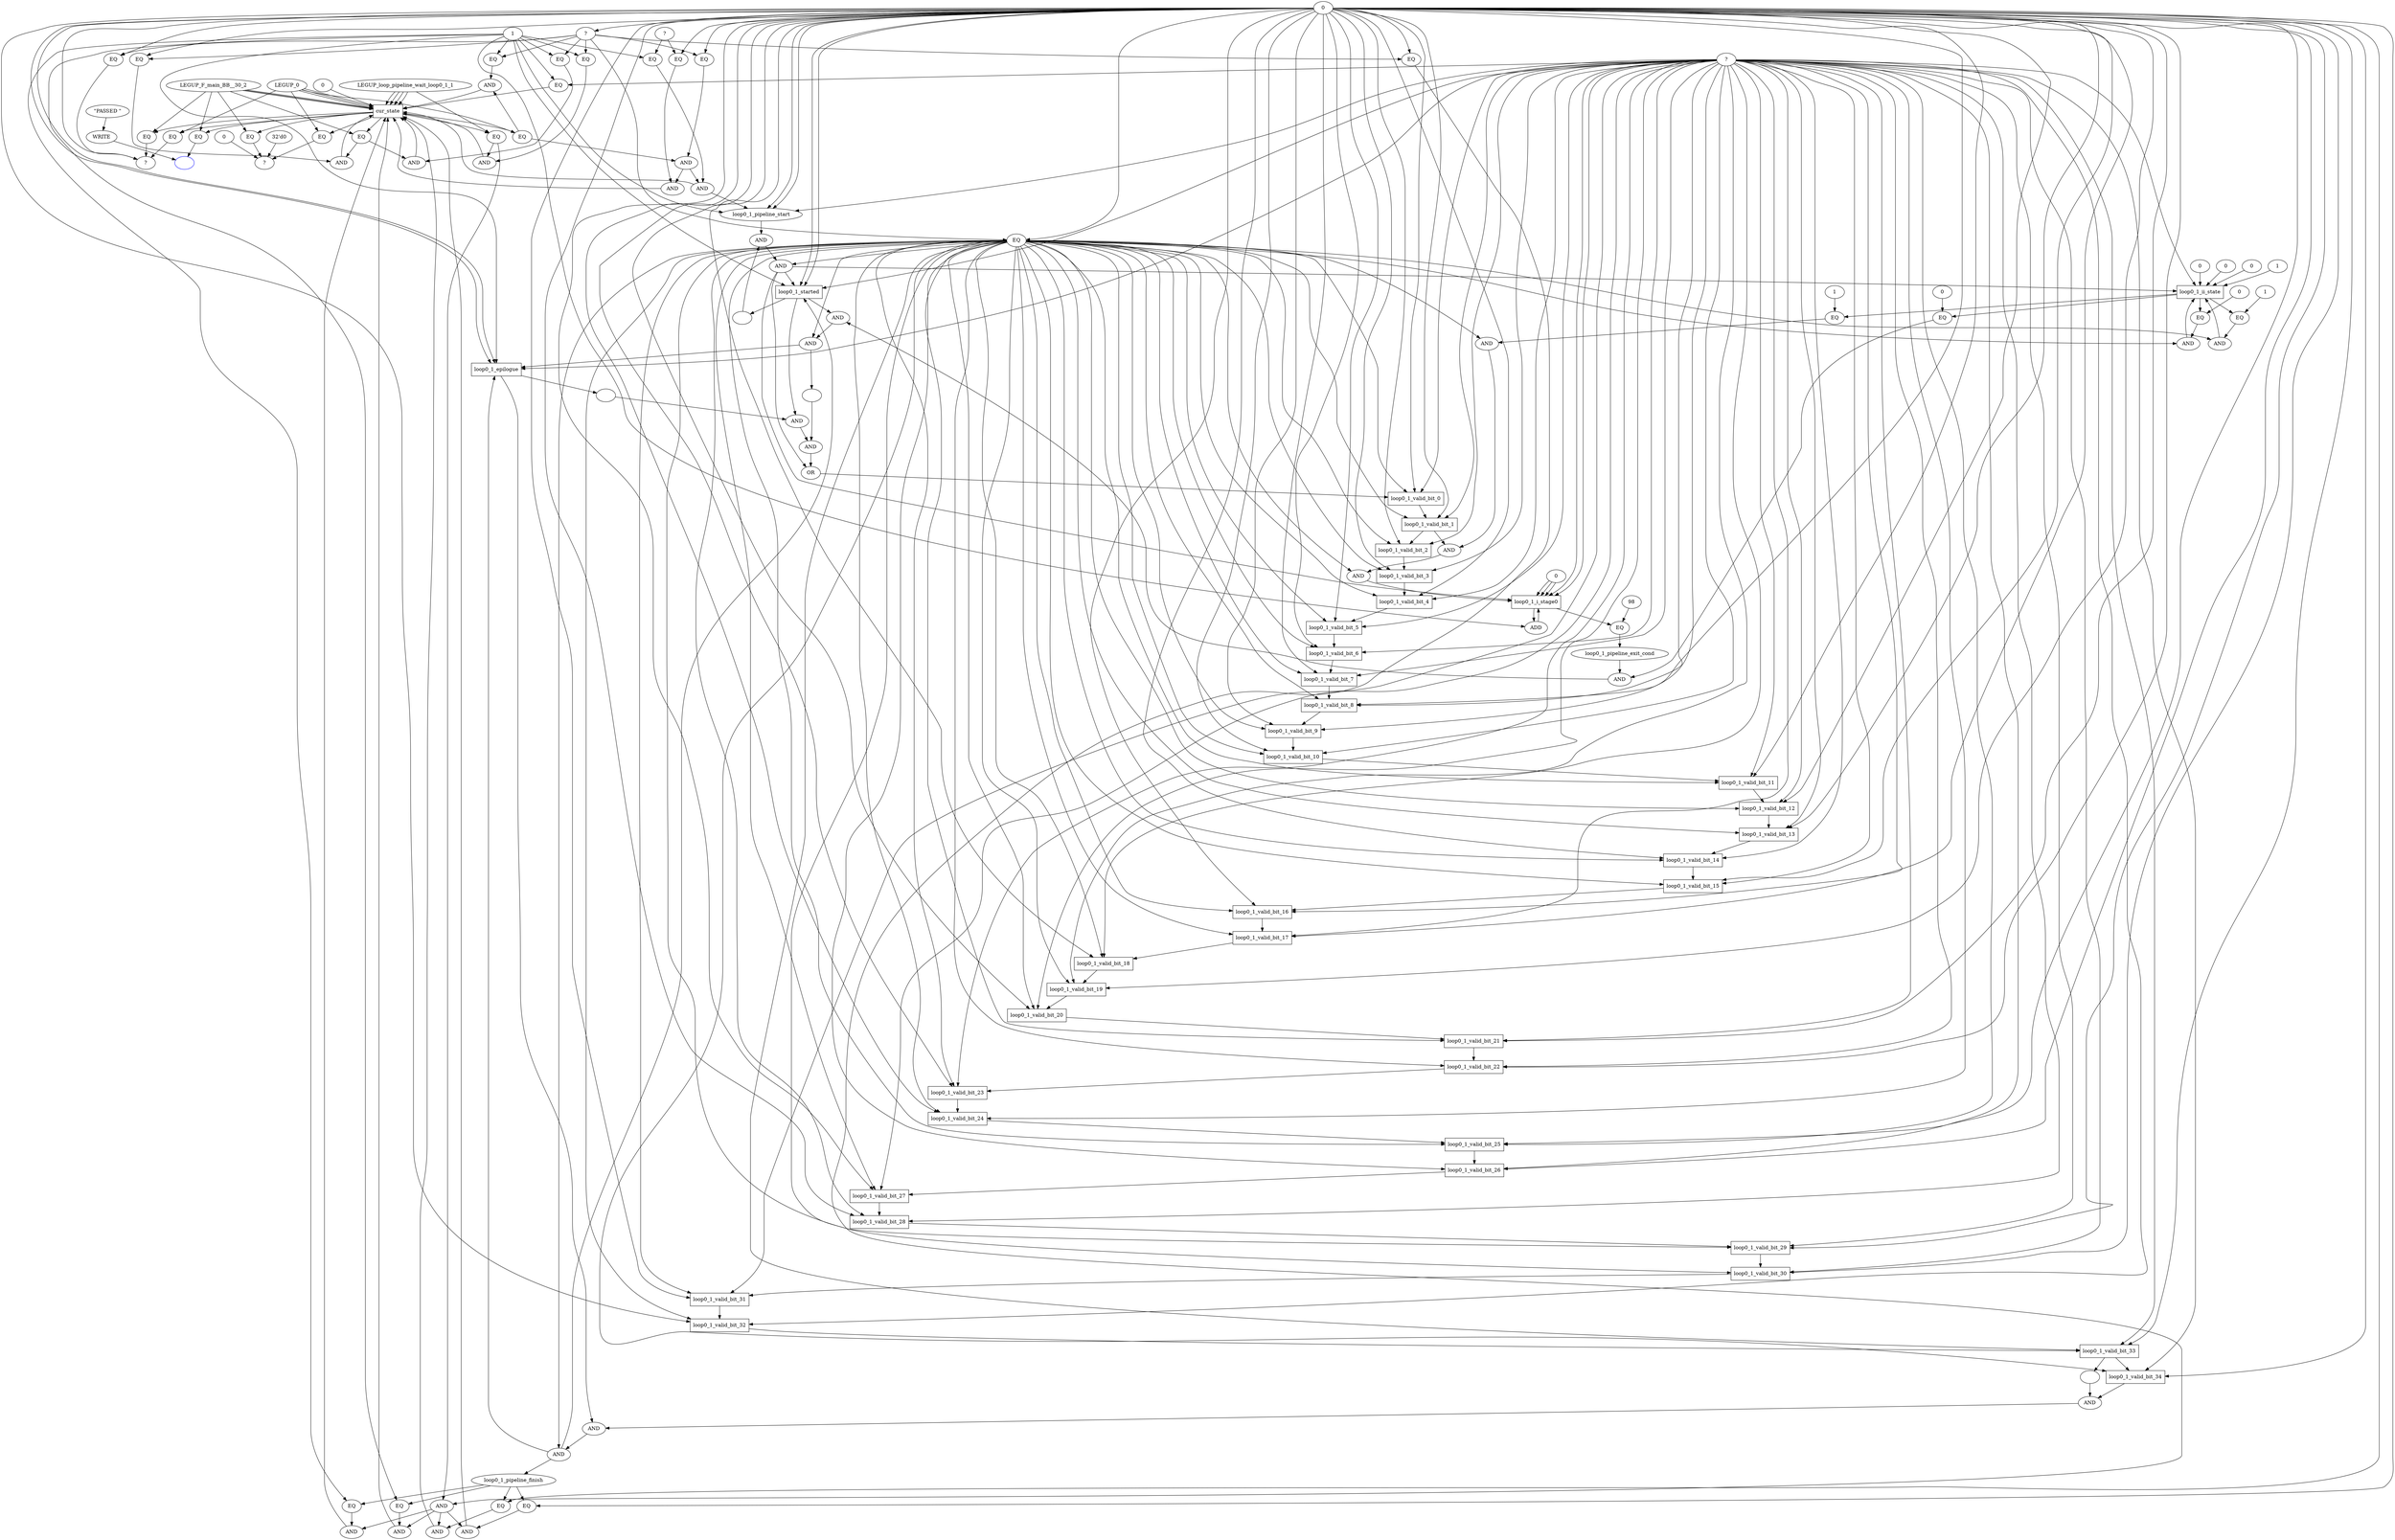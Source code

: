 //----------------------------------------------------------------------------//
// Generated by LegUp High-Level Synthesis Tool Version 4.0 (http://legup.org)
// Compiled: Mon Jun  4 15:32:40 2018
// University of Toronto
// For research and academic purposes only. Commercial use is prohibited.
// Please send bugs to: legup@eecg.toronto.edu
// Date: Wed Jan  2 17:41:08 2019
//----------------------------------------------------------------------------//

digraph {
Node0x2d23e80[label="?"];
Node0x2d24960[label="0"];
Node0x2d24960 -> Node0x2d23e80;
Node0x2d28530[label="EQ"];
Node0x2d28530 -> Node0x2d23e80;
Node0x2d28930[label="EQ"];
Node0x2d28930 -> Node0x2d23e80;
Node0x2d3bac0[label="EQ"];
Node0x2d3bac0 -> Node0x2d23e80;
Node0x2d24100[label="?"];
Node0x2d3bdb0[label="0"];
Node0x2d3bdb0 -> Node0x2d24100;
Node0x2d3bfb0[label="32'd0"];
Node0x2d3bfb0 -> Node0x2d24100;
Node0x2d3c1d0[label="EQ"];
Node0x2d3c1d0 -> Node0x2d24100;
Node0x2d3c4a0[label="EQ"];
Node0x2d3c4a0 -> Node0x2d24100;
Node0x2e0cbe0[label="",color=blue];
Node0x2e0ccc0[label="WRITE"];
Node0x2e0ccc0 -> Node0x2e0cbe0;
Node0x2e0d100[label="EQ"];
Node0x2e0d100 -> Node0x2e0cbe0;
Node0x2d23fd0[label="?"];
Node0x2d23fd0 -> Node0x2d28530;
Node0x2d24960 -> Node0x2d28530;
Node0x2d28b40[label="cur_state",shape=box];
Node0x2d28b40 -> Node0x2d28930;
Node0x2d28d40[label="LEGUP_0"];
Node0x2d28d40 -> Node0x2d28930;
Node0x2d28b40 -> Node0x2d3bac0;
Node0x2d29210[label="LEGUP_F_main_BB__30_2"];
Node0x2d29210 -> Node0x2d3bac0;
Node0x2d28b40 -> Node0x2d3c1d0;
Node0x2d28d40 -> Node0x2d3c1d0;
Node0x2d28b40 -> Node0x2d3c4a0;
Node0x2d29210 -> Node0x2d3c4a0;
Node0x2e0cee0[label="\"PASSED \""];
Node0x2e0cee0 -> Node0x2e0ccc0;
Node0x2d28b40 -> Node0x2e0d100;
Node0x2d29210 -> Node0x2e0d100;
Node0x2d24960 -> Node0x2d23fd0;
Node0x2d28d40 -> Node0x2d28b40;
Node0x2d28f60[label="LEGUP_loop_pipeline_wait_loop0_1_1"];
Node0x2d28f60 -> Node0x2d28b40;
Node0x2d28d40 -> Node0x2d28b40;
Node0x2d28f60 -> Node0x2d28b40;
Node0x2d29210 -> Node0x2d28b40;
Node0x2d28f60 -> Node0x2d28b40;
Node0x2d29210 -> Node0x2d28b40;
Node0x2d28f60 -> Node0x2d28b40;
Node0x2d29210 -> Node0x2d28b40;
Node0x2d28d40 -> Node0x2d28b40;
Node0x2d29330[label="0"];
Node0x2d29330 -> Node0x2d28b40;
Node0x2d29800[label="AND"];
Node0x2d29800 -> Node0x2d28b40;
Node0x2d2a170[label="AND"];
Node0x2d2a170 -> Node0x2d28b40;
Node0x2d2ac00[label="AND"];
Node0x2d2ac00 -> Node0x2d28b40;
Node0x2d2b130[label="AND"];
Node0x2d2b130 -> Node0x2d28b40;
Node0x2d2b8d0[label="AND"];
Node0x2d2b8d0 -> Node0x2d28b40;
Node0x2d39ac0[label="AND"];
Node0x2d39ac0 -> Node0x2d28b40;
Node0x2d3a080[label="AND"];
Node0x2d3a080 -> Node0x2d28b40;
Node0x2d3a5b0[label="AND"];
Node0x2d3a5b0 -> Node0x2d28b40;
Node0x2d3aae0[label="AND"];
Node0x2d3aae0 -> Node0x2d28b40;
Node0x2d3b280[label="AND"];
Node0x2d3b280 -> Node0x2d28b40;
Node0x2d3b7b0[label="EQ"];
Node0x2d3b7b0 -> Node0x2d28b40;
Node0x2d29a00[label="EQ"];
Node0x2d29a00 -> Node0x2d29800;
Node0x2d29d00[label="EQ"];
Node0x2d29d00 -> Node0x2d29800;
Node0x2d2a350[label="AND"];
Node0x2d2a350 -> Node0x2d2a170;
Node0x2d2a8c0[label="EQ"];
Node0x2d2a8c0 -> Node0x2d2a170;
Node0x2d2a350 -> Node0x2d2ac00;
Node0x2d2ae50[label="EQ"];
Node0x2d2ae50 -> Node0x2d2ac00;
Node0x2d2b310[label="EQ"];
Node0x2d2b310 -> Node0x2d2b130;
Node0x2d2b610[label="EQ"];
Node0x2d2b610 -> Node0x2d2b130;
Node0x2d2bab0[label="AND"];
Node0x2d2bab0 -> Node0x2d2b8d0;
Node0x2d2c020[label="EQ"];
Node0x2d2c020 -> Node0x2d2b8d0;
Node0x2d2bab0 -> Node0x2d39ac0;
Node0x2d39da0[label="EQ"];
Node0x2d39da0 -> Node0x2d39ac0;
Node0x2d2bab0 -> Node0x2d3a080;
Node0x2d3a2d0[label="EQ"];
Node0x2d3a2d0 -> Node0x2d3a080;
Node0x2d2bab0 -> Node0x2d3a5b0;
Node0x2d3a800[label="EQ"];
Node0x2d3a800 -> Node0x2d3a5b0;
Node0x2d3acc0[label="EQ"];
Node0x2d3acc0 -> Node0x2d3aae0;
Node0x2d3afc0[label="EQ"];
Node0x2d3afc0 -> Node0x2d3aae0;
Node0x2d3acc0 -> Node0x2d3b280;
Node0x2d3b4d0[label="EQ"];
Node0x2d3b4d0 -> Node0x2d3b280;
Node0x2d23c00[label="?"];
Node0x2d23c00 -> Node0x2d3b7b0;
Node0x2d29f50[label="1"];
Node0x2d29f50 -> Node0x2d3b7b0;
Node0x2d28b40 -> Node0x2d29a00;
Node0x2d28d40 -> Node0x2d29a00;
Node0x2d23fd0 -> Node0x2d29d00;
Node0x2d29f50 -> Node0x2d29d00;
Node0x2d29a00 -> Node0x2d2a350;
Node0x2d2a5e0[label="EQ"];
Node0x2d2a5e0 -> Node0x2d2a350;
Node0x2d23d30[label="?"];
Node0x2d23d30 -> Node0x2d2a8c0;
Node0x2d29f50 -> Node0x2d2a8c0;
Node0x2d23d30 -> Node0x2d2ae50;
Node0x2d24960 -> Node0x2d2ae50;
Node0x2d28b40 -> Node0x2d2b310;
Node0x2d28f60 -> Node0x2d2b310;
Node0x2d23fd0 -> Node0x2d2b610;
Node0x2d29f50 -> Node0x2d2b610;
Node0x2d2b310 -> Node0x2d2bab0;
Node0x2d2bd40[label="EQ"];
Node0x2d2bd40 -> Node0x2d2bab0;
Node0x2d2c220[label="loop0_1_pipeline_finish"];
Node0x2d2c220 -> Node0x2d2c020;
Node0x2d29f50 -> Node0x2d2c020;
Node0x2d2c220 -> Node0x2d39da0;
Node0x2d24960 -> Node0x2d39da0;
Node0x2d2c220 -> Node0x2d3a2d0;
Node0x2d29f50 -> Node0x2d3a2d0;
Node0x2d2c220 -> Node0x2d3a800;
Node0x2d24960 -> Node0x2d3a800;
Node0x2d28b40 -> Node0x2d3acc0;
Node0x2d29210 -> Node0x2d3acc0;
Node0x2d23fd0 -> Node0x2d3afc0;
Node0x2d29f50 -> Node0x2d3afc0;
Node0x2d23fd0 -> Node0x2d3b4d0;
Node0x2d24960 -> Node0x2d3b4d0;
Node0x2d23fd0 -> Node0x2d2a5e0;
Node0x2d24960 -> Node0x2d2a5e0;
Node0x2d23fd0 -> Node0x2d2bd40;
Node0x2d24960 -> Node0x2d2bd40;
Node0x2d2c420[label="AND"];
Node0x2d2c420 -> Node0x2d2c220;
Node0x2d2c640[label="EQ"];
Node0x2d2c640 -> Node0x2d2c420;
Node0x2d2c940[label="AND"];
Node0x2d2c940 -> Node0x2d2c420;
Node0x2d23fd0 -> Node0x2d2c640;
Node0x2d24960 -> Node0x2d2c640;
Node0x2d2cb40[label="loop0_1_epilogue",shape=box];
Node0x2d2cb40 -> Node0x2d2c940;
Node0x2d32e50[label="AND"];
Node0x2d32e50 -> Node0x2d2c940;
Node0x2d24960 -> Node0x2d2cb40;
Node0x2d29f50 -> Node0x2d2cb40;
Node0x2d24960 -> Node0x2d2cb40;
Node0x2d23c00 -> Node0x2d2cb40;
Node0x2d2cf30[label="AND"];
Node0x2d2cf30 -> Node0x2d2cb40;
Node0x2d2c420 -> Node0x2d2cb40;
Node0x2d33070[label=""];
Node0x2d33070 -> Node0x2d32e50;
Node0x2d396e0[label="loop0_1_valid_bit_34",shape=box];
Node0x2d396e0 -> Node0x2d32e50;
Node0x2d2c640 -> Node0x2d2cf30;
Node0x2d2d1c0[label="AND"];
Node0x2d2d1c0 -> Node0x2d2cf30;
Node0x2d33270[label="loop0_1_valid_bit_33",shape=box];
Node0x2d33270 -> Node0x2d33070;
Node0x2d33270 -> Node0x2d396e0;
Node0x2d24960 -> Node0x2d396e0;
Node0x2d2c640 -> Node0x2d396e0;
Node0x2d23c00 -> Node0x2d396e0;
Node0x2d2d3e0[label="loop0_1_started",shape=box];
Node0x2d2d3e0 -> Node0x2d2d1c0;
Node0x2d2e2a0[label="AND"];
Node0x2d2e2a0 -> Node0x2d2d1c0;
Node0x2d33490[label="loop0_1_valid_bit_32",shape=box];
Node0x2d33490 -> Node0x2d33270;
Node0x2d24960 -> Node0x2d33270;
Node0x2d2c640 -> Node0x2d33270;
Node0x2d23c00 -> Node0x2d33270;
Node0x2d24960 -> Node0x2d2d3e0;
Node0x2d29f50 -> Node0x2d2d3e0;
Node0x2d24960 -> Node0x2d2d3e0;
Node0x2d23c00 -> Node0x2d2d3e0;
Node0x2d2d750[label="AND"];
Node0x2d2d750 -> Node0x2d2d3e0;
Node0x2d2c420 -> Node0x2d2d3e0;
Node0x2d2e4c0[label="EQ"];
Node0x2d2e4c0 -> Node0x2d2e2a0;
Node0x2d301b0[label="loop0_1_pipeline_exit_cond"];
Node0x2d301b0 -> Node0x2d2e2a0;
Node0x2d336b0[label="loop0_1_valid_bit_31",shape=box];
Node0x2d336b0 -> Node0x2d33490;
Node0x2d24960 -> Node0x2d33490;
Node0x2d2c640 -> Node0x2d33490;
Node0x2d23c00 -> Node0x2d33490;
Node0x2d2c640 -> Node0x2d2d750;
Node0x2d2d9e0[label="AND"];
Node0x2d2d9e0 -> Node0x2d2d750;
Node0x2d2e6c0[label="loop0_1_ii_state",shape=box];
Node0x2d2e6c0 -> Node0x2d2e4c0;
Node0x2d2ffb0[label="0"];
Node0x2d2ffb0 -> Node0x2d2e4c0;
Node0x2d303b0[label="EQ"];
Node0x2d303b0 -> Node0x2d301b0;
Node0x2d338d0[label="loop0_1_valid_bit_30",shape=box];
Node0x2d338d0 -> Node0x2d336b0;
Node0x2d24960 -> Node0x2d336b0;
Node0x2d2c640 -> Node0x2d336b0;
Node0x2d23c00 -> Node0x2d336b0;
Node0x2d2dc00[label="loop0_1_pipeline_start"];
Node0x2d2dc00 -> Node0x2d2d9e0;
Node0x2d2dfe0[label=""];
Node0x2d2dfe0 -> Node0x2d2d9e0;
Node0x2d2e8e0[label="0"];
Node0x2d2e8e0 -> Node0x2d2e6c0;
Node0x2d2eb00[label="0"];
Node0x2d2eb00 -> Node0x2d2e6c0;
Node0x2d2ed20[label="1"];
Node0x2d2ed20 -> Node0x2d2e6c0;
Node0x2d2ef30[label="0"];
Node0x2d2ef30 -> Node0x2d2e6c0;
Node0x2d23c00 -> Node0x2d2e6c0;
Node0x2d2d750 -> Node0x2d2e6c0;
Node0x2d2f1d0[label="AND"];
Node0x2d2f1d0 -> Node0x2d2e6c0;
Node0x2d2f8d0[label="AND"];
Node0x2d2f8d0 -> Node0x2d2e6c0;
Node0x2d305b0[label="loop0_1_i_stage0",shape=box];
Node0x2d305b0 -> Node0x2d303b0;
Node0x2d32c00[label="98"];
Node0x2d32c00 -> Node0x2d303b0;
Node0x2d33af0[label="loop0_1_valid_bit_29",shape=box];
Node0x2d33af0 -> Node0x2d338d0;
Node0x2d24960 -> Node0x2d338d0;
Node0x2d2c640 -> Node0x2d338d0;
Node0x2d23c00 -> Node0x2d338d0;
Node0x2d24960 -> Node0x2d2dc00;
Node0x2d24960 -> Node0x2d2dc00;
Node0x2d29f50 -> Node0x2d2dc00;
Node0x2d23c00 -> Node0x2d2dc00;
Node0x2d2a170 -> Node0x2d2dc00;
Node0x2d2d3e0 -> Node0x2d2dfe0;
Node0x2d2c640 -> Node0x2d2f1d0;
Node0x2d2f440[label="EQ"];
Node0x2d2f440 -> Node0x2d2f1d0;
Node0x2d2c640 -> Node0x2d2f8d0;
Node0x2d2fb20[label="EQ"];
Node0x2d2fb20 -> Node0x2d2f8d0;
Node0x2d307d0[label="0"];
Node0x2d307d0 -> Node0x2d305b0;
Node0x2d307d0 -> Node0x2d305b0;
Node0x2d30a60[label="ADD"];
Node0x2d30a60 -> Node0x2d305b0;
Node0x2d307d0 -> Node0x2d305b0;
Node0x2d23c00 -> Node0x2d305b0;
Node0x2d2d750 -> Node0x2d305b0;
Node0x2d30e20[label="AND"];
Node0x2d30e20 -> Node0x2d305b0;
Node0x2d23c00 -> Node0x2d305b0;
Node0x2d33d10[label="loop0_1_valid_bit_28",shape=box];
Node0x2d33d10 -> Node0x2d33af0;
Node0x2d24960 -> Node0x2d33af0;
Node0x2d2c640 -> Node0x2d33af0;
Node0x2d23c00 -> Node0x2d33af0;
Node0x2d2e6c0 -> Node0x2d2f440;
Node0x2d2f6b0[label="0"];
Node0x2d2f6b0 -> Node0x2d2f440;
Node0x2d2e6c0 -> Node0x2d2fb20;
Node0x2d2fd90[label="1"];
Node0x2d2fd90 -> Node0x2d2fb20;
Node0x2d305b0 -> Node0x2d30a60;
Node0x2d29f50 -> Node0x2d30a60;
Node0x2d2c640 -> Node0x2d30e20;
Node0x2d31090[label="AND"];
Node0x2d31090 -> Node0x2d30e20;
Node0x2d33f30[label="loop0_1_valid_bit_27",shape=box];
Node0x2d33f30 -> Node0x2d33d10;
Node0x2d24960 -> Node0x2d33d10;
Node0x2d2c640 -> Node0x2d33d10;
Node0x2d23c00 -> Node0x2d33d10;
Node0x2d312b0[label="AND"];
Node0x2d312b0 -> Node0x2d31090;
Node0x2d319b0[label="loop0_1_valid_bit_1",shape=box];
Node0x2d319b0 -> Node0x2d31090;
Node0x2d34150[label="loop0_1_valid_bit_26",shape=box];
Node0x2d34150 -> Node0x2d33f30;
Node0x2d24960 -> Node0x2d33f30;
Node0x2d2c640 -> Node0x2d33f30;
Node0x2d23c00 -> Node0x2d33f30;
Node0x2d2c640 -> Node0x2d312b0;
Node0x2d31520[label="EQ"];
Node0x2d31520 -> Node0x2d312b0;
Node0x2d31bb0[label="loop0_1_valid_bit_0",shape=box];
Node0x2d31bb0 -> Node0x2d319b0;
Node0x2d24960 -> Node0x2d319b0;
Node0x2d2c640 -> Node0x2d319b0;
Node0x2d23c00 -> Node0x2d319b0;
Node0x2d34370[label="loop0_1_valid_bit_25",shape=box];
Node0x2d34370 -> Node0x2d34150;
Node0x2d24960 -> Node0x2d34150;
Node0x2d2c640 -> Node0x2d34150;
Node0x2d23c00 -> Node0x2d34150;
Node0x2d2e6c0 -> Node0x2d31520;
Node0x2d31790[label="1"];
Node0x2d31790 -> Node0x2d31520;
Node0x2d31db0[label="OR"];
Node0x2d31db0 -> Node0x2d31bb0;
Node0x2d24960 -> Node0x2d31bb0;
Node0x2d2c640 -> Node0x2d31bb0;
Node0x2d23c00 -> Node0x2d31bb0;
Node0x2d34590[label="loop0_1_valid_bit_24",shape=box];
Node0x2d34590 -> Node0x2d34370;
Node0x2d24960 -> Node0x2d34370;
Node0x2d2c640 -> Node0x2d34370;
Node0x2d23c00 -> Node0x2d34370;
Node0x2d2d750 -> Node0x2d31db0;
Node0x2d32040[label="AND"];
Node0x2d32040 -> Node0x2d31db0;
Node0x2d347b0[label="loop0_1_valid_bit_23",shape=box];
Node0x2d347b0 -> Node0x2d34590;
Node0x2d24960 -> Node0x2d34590;
Node0x2d2c640 -> Node0x2d34590;
Node0x2d23c00 -> Node0x2d34590;
Node0x2d32260[label="AND"];
Node0x2d32260 -> Node0x2d32040;
Node0x2d32740[label=""];
Node0x2d32740 -> Node0x2d32040;
Node0x2d349d0[label="loop0_1_valid_bit_22",shape=box];
Node0x2d349d0 -> Node0x2d347b0;
Node0x2d24960 -> Node0x2d347b0;
Node0x2d2c640 -> Node0x2d347b0;
Node0x2d23c00 -> Node0x2d347b0;
Node0x2d2d3e0 -> Node0x2d32260;
Node0x2d324d0[label=""];
Node0x2d324d0 -> Node0x2d32260;
Node0x2d2cf30 -> Node0x2d32740;
Node0x2d34bf0[label="loop0_1_valid_bit_21",shape=box];
Node0x2d34bf0 -> Node0x2d349d0;
Node0x2d24960 -> Node0x2d349d0;
Node0x2d2c640 -> Node0x2d349d0;
Node0x2d23c00 -> Node0x2d349d0;
Node0x2d2cb40 -> Node0x2d324d0;
Node0x2d34e10[label="loop0_1_valid_bit_20",shape=box];
Node0x2d34e10 -> Node0x2d34bf0;
Node0x2d24960 -> Node0x2d34bf0;
Node0x2d2c640 -> Node0x2d34bf0;
Node0x2d23c00 -> Node0x2d34bf0;
Node0x2d35030[label="loop0_1_valid_bit_19",shape=box];
Node0x2d35030 -> Node0x2d34e10;
Node0x2d24960 -> Node0x2d34e10;
Node0x2d2c640 -> Node0x2d34e10;
Node0x2d23c00 -> Node0x2d34e10;
Node0x2d35250[label="loop0_1_valid_bit_18",shape=box];
Node0x2d35250 -> Node0x2d35030;
Node0x2d24960 -> Node0x2d35030;
Node0x2d2c640 -> Node0x2d35030;
Node0x2d23c00 -> Node0x2d35030;
Node0x2d35470[label="loop0_1_valid_bit_17",shape=box];
Node0x2d35470 -> Node0x2d35250;
Node0x2d24960 -> Node0x2d35250;
Node0x2d2c640 -> Node0x2d35250;
Node0x2d23c00 -> Node0x2d35250;
Node0x2d35690[label="loop0_1_valid_bit_16",shape=box];
Node0x2d35690 -> Node0x2d35470;
Node0x2d24960 -> Node0x2d35470;
Node0x2d2c640 -> Node0x2d35470;
Node0x2d23c00 -> Node0x2d35470;
Node0x2d358b0[label="loop0_1_valid_bit_15",shape=box];
Node0x2d358b0 -> Node0x2d35690;
Node0x2d24960 -> Node0x2d35690;
Node0x2d2c640 -> Node0x2d35690;
Node0x2d23c00 -> Node0x2d35690;
Node0x2d35ad0[label="loop0_1_valid_bit_14",shape=box];
Node0x2d35ad0 -> Node0x2d358b0;
Node0x2d24960 -> Node0x2d358b0;
Node0x2d2c640 -> Node0x2d358b0;
Node0x2d23c00 -> Node0x2d358b0;
Node0x2d35cf0[label="loop0_1_valid_bit_13",shape=box];
Node0x2d35cf0 -> Node0x2d35ad0;
Node0x2d24960 -> Node0x2d35ad0;
Node0x2d2c640 -> Node0x2d35ad0;
Node0x2d23c00 -> Node0x2d35ad0;
Node0x2d35f10[label="loop0_1_valid_bit_12",shape=box];
Node0x2d35f10 -> Node0x2d35cf0;
Node0x2d24960 -> Node0x2d35cf0;
Node0x2d2c640 -> Node0x2d35cf0;
Node0x2d23c00 -> Node0x2d35cf0;
Node0x2d36130[label="loop0_1_valid_bit_11",shape=box];
Node0x2d36130 -> Node0x2d35f10;
Node0x2d24960 -> Node0x2d35f10;
Node0x2d2c640 -> Node0x2d35f10;
Node0x2d23c00 -> Node0x2d35f10;
Node0x2d36350[label="loop0_1_valid_bit_10",shape=box];
Node0x2d36350 -> Node0x2d36130;
Node0x2d24960 -> Node0x2d36130;
Node0x2d2c640 -> Node0x2d36130;
Node0x2d23c00 -> Node0x2d36130;
Node0x2d36570[label="loop0_1_valid_bit_9",shape=box];
Node0x2d36570 -> Node0x2d36350;
Node0x2d24960 -> Node0x2d36350;
Node0x2d2c640 -> Node0x2d36350;
Node0x2d23c00 -> Node0x2d36350;
Node0x2d36790[label="loop0_1_valid_bit_8",shape=box];
Node0x2d36790 -> Node0x2d36570;
Node0x2d24960 -> Node0x2d36570;
Node0x2d2c640 -> Node0x2d36570;
Node0x2d23c00 -> Node0x2d36570;
Node0x2d369b0[label="loop0_1_valid_bit_7",shape=box];
Node0x2d369b0 -> Node0x2d36790;
Node0x2d24960 -> Node0x2d36790;
Node0x2d2c640 -> Node0x2d36790;
Node0x2d23c00 -> Node0x2d36790;
Node0x2d36bd0[label="loop0_1_valid_bit_6",shape=box];
Node0x2d36bd0 -> Node0x2d369b0;
Node0x2d24960 -> Node0x2d369b0;
Node0x2d2c640 -> Node0x2d369b0;
Node0x2d23c00 -> Node0x2d369b0;
Node0x2d36df0[label="loop0_1_valid_bit_5",shape=box];
Node0x2d36df0 -> Node0x2d36bd0;
Node0x2d24960 -> Node0x2d36bd0;
Node0x2d2c640 -> Node0x2d36bd0;
Node0x2d23c00 -> Node0x2d36bd0;
Node0x2d37010[label="loop0_1_valid_bit_4",shape=box];
Node0x2d37010 -> Node0x2d36df0;
Node0x2d24960 -> Node0x2d36df0;
Node0x2d2c640 -> Node0x2d36df0;
Node0x2d23c00 -> Node0x2d36df0;
Node0x2d37230[label="loop0_1_valid_bit_3",shape=box];
Node0x2d37230 -> Node0x2d37010;
Node0x2d24960 -> Node0x2d37010;
Node0x2d2c640 -> Node0x2d37010;
Node0x2d23c00 -> Node0x2d37010;
Node0x2d37450[label="loop0_1_valid_bit_2",shape=box];
Node0x2d37450 -> Node0x2d37230;
Node0x2d24960 -> Node0x2d37230;
Node0x2d2c640 -> Node0x2d37230;
Node0x2d23c00 -> Node0x2d37230;
Node0x2d319b0 -> Node0x2d37450;
Node0x2d24960 -> Node0x2d37450;
Node0x2d2c640 -> Node0x2d37450;
Node0x2d23c00 -> Node0x2d37450;
}
